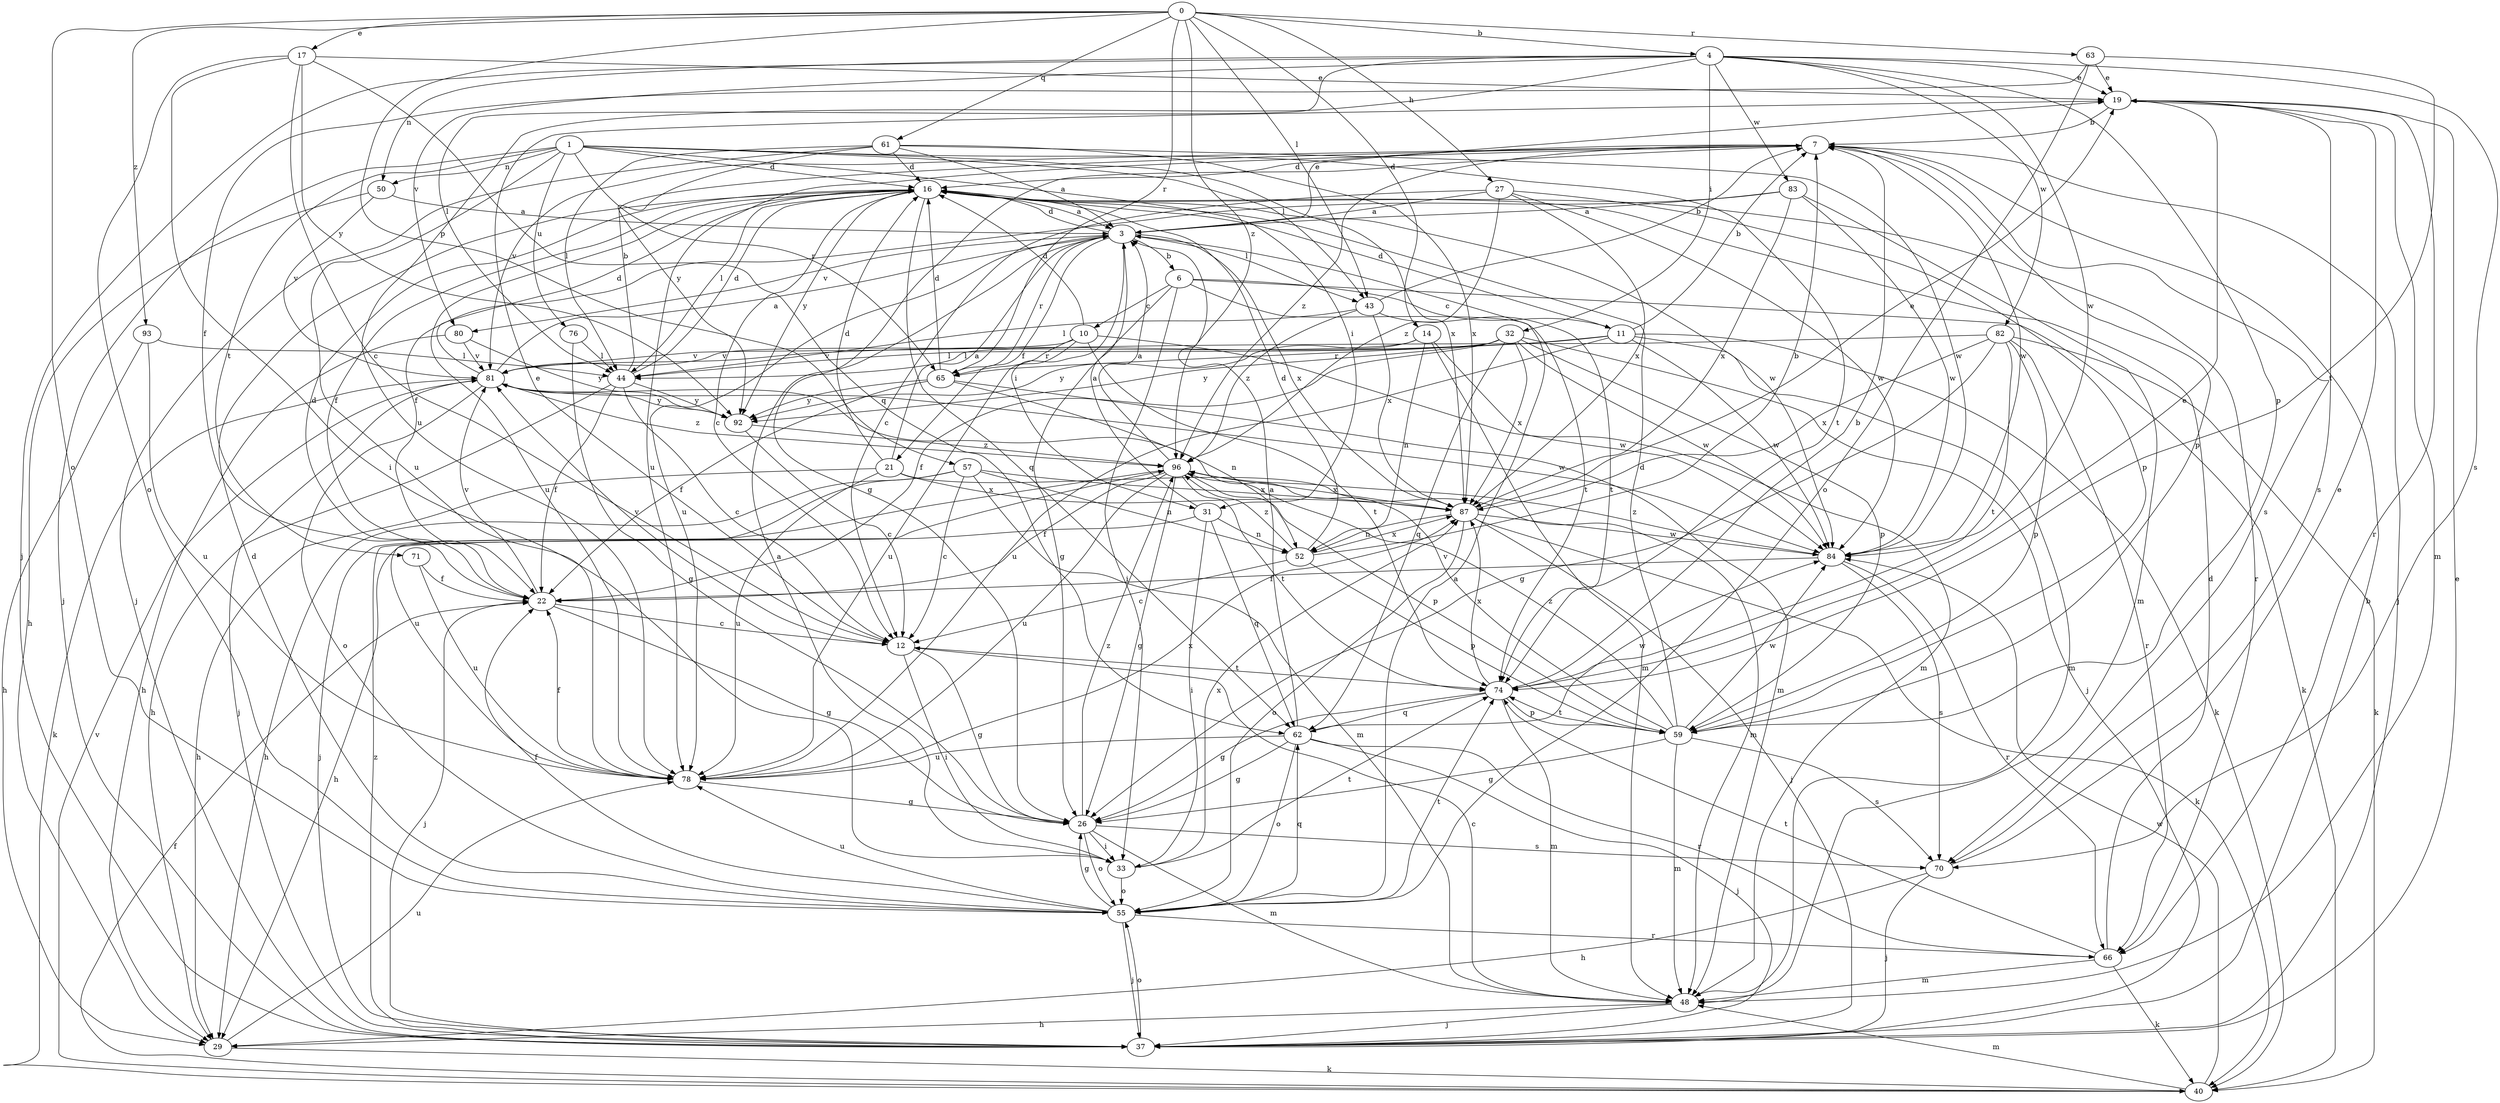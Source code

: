 strict digraph  {
0;
1;
3;
4;
6;
7;
10;
11;
12;
14;
16;
17;
19;
21;
22;
26;
27;
29;
31;
32;
33;
37;
40;
43;
44;
48;
50;
52;
55;
57;
59;
61;
62;
63;
65;
66;
70;
71;
74;
76;
78;
80;
81;
82;
83;
84;
87;
92;
93;
96;
0 -> 4  [label=b];
0 -> 14  [label=d];
0 -> 17  [label=e];
0 -> 27  [label=h];
0 -> 43  [label=l];
0 -> 55  [label=o];
0 -> 57  [label=p];
0 -> 61  [label=q];
0 -> 63  [label=r];
0 -> 65  [label=r];
0 -> 93  [label=z];
0 -> 96  [label=z];
1 -> 16  [label=d];
1 -> 31  [label=i];
1 -> 37  [label=j];
1 -> 43  [label=l];
1 -> 50  [label=n];
1 -> 65  [label=r];
1 -> 71  [label=t];
1 -> 74  [label=t];
1 -> 76  [label=u];
1 -> 78  [label=u];
1 -> 87  [label=x];
3 -> 6  [label=b];
3 -> 16  [label=d];
3 -> 19  [label=e];
3 -> 21  [label=f];
3 -> 31  [label=i];
3 -> 43  [label=l];
3 -> 65  [label=r];
3 -> 78  [label=u];
3 -> 80  [label=v];
3 -> 87  [label=x];
4 -> 19  [label=e];
4 -> 32  [label=i];
4 -> 37  [label=j];
4 -> 44  [label=l];
4 -> 50  [label=n];
4 -> 59  [label=p];
4 -> 70  [label=s];
4 -> 78  [label=u];
4 -> 80  [label=v];
4 -> 82  [label=w];
4 -> 83  [label=w];
4 -> 84  [label=w];
6 -> 10  [label=c];
6 -> 11  [label=c];
6 -> 26  [label=g];
6 -> 33  [label=i];
6 -> 40  [label=k];
6 -> 74  [label=t];
7 -> 16  [label=d];
7 -> 26  [label=g];
7 -> 37  [label=j];
7 -> 59  [label=p];
7 -> 70  [label=s];
7 -> 78  [label=u];
7 -> 81  [label=v];
7 -> 84  [label=w];
7 -> 96  [label=z];
10 -> 16  [label=d];
10 -> 48  [label=m];
10 -> 65  [label=r];
10 -> 74  [label=t];
10 -> 78  [label=u];
10 -> 81  [label=v];
11 -> 7  [label=b];
11 -> 16  [label=d];
11 -> 40  [label=k];
11 -> 48  [label=m];
11 -> 65  [label=r];
11 -> 78  [label=u];
11 -> 81  [label=v];
11 -> 84  [label=w];
12 -> 19  [label=e];
12 -> 26  [label=g];
12 -> 33  [label=i];
12 -> 74  [label=t];
12 -> 81  [label=v];
14 -> 48  [label=m];
14 -> 52  [label=n];
14 -> 81  [label=v];
14 -> 84  [label=w];
14 -> 92  [label=y];
16 -> 3  [label=a];
16 -> 12  [label=c];
16 -> 22  [label=f];
16 -> 44  [label=l];
16 -> 62  [label=q];
16 -> 66  [label=r];
16 -> 78  [label=u];
16 -> 84  [label=w];
16 -> 92  [label=y];
17 -> 12  [label=c];
17 -> 19  [label=e];
17 -> 33  [label=i];
17 -> 55  [label=o];
17 -> 62  [label=q];
17 -> 92  [label=y];
19 -> 7  [label=b];
19 -> 48  [label=m];
19 -> 66  [label=r];
19 -> 70  [label=s];
21 -> 3  [label=a];
21 -> 16  [label=d];
21 -> 29  [label=h];
21 -> 48  [label=m];
21 -> 78  [label=u];
21 -> 87  [label=x];
22 -> 12  [label=c];
22 -> 16  [label=d];
22 -> 26  [label=g];
22 -> 37  [label=j];
22 -> 81  [label=v];
26 -> 33  [label=i];
26 -> 48  [label=m];
26 -> 55  [label=o];
26 -> 70  [label=s];
26 -> 96  [label=z];
27 -> 3  [label=a];
27 -> 12  [label=c];
27 -> 59  [label=p];
27 -> 84  [label=w];
27 -> 87  [label=x];
27 -> 96  [label=z];
29 -> 40  [label=k];
29 -> 78  [label=u];
31 -> 3  [label=a];
31 -> 29  [label=h];
31 -> 33  [label=i];
31 -> 52  [label=n];
31 -> 62  [label=q];
32 -> 22  [label=f];
32 -> 37  [label=j];
32 -> 44  [label=l];
32 -> 59  [label=p];
32 -> 62  [label=q];
32 -> 84  [label=w];
32 -> 87  [label=x];
32 -> 92  [label=y];
33 -> 3  [label=a];
33 -> 55  [label=o];
33 -> 74  [label=t];
33 -> 87  [label=x];
37 -> 7  [label=b];
37 -> 19  [label=e];
37 -> 55  [label=o];
37 -> 96  [label=z];
40 -> 22  [label=f];
40 -> 48  [label=m];
40 -> 81  [label=v];
40 -> 84  [label=w];
43 -> 7  [label=b];
43 -> 44  [label=l];
43 -> 74  [label=t];
43 -> 87  [label=x];
43 -> 96  [label=z];
44 -> 7  [label=b];
44 -> 12  [label=c];
44 -> 16  [label=d];
44 -> 22  [label=f];
44 -> 29  [label=h];
44 -> 92  [label=y];
48 -> 12  [label=c];
48 -> 29  [label=h];
48 -> 37  [label=j];
50 -> 3  [label=a];
50 -> 29  [label=h];
50 -> 81  [label=v];
52 -> 7  [label=b];
52 -> 12  [label=c];
52 -> 16  [label=d];
52 -> 59  [label=p];
52 -> 87  [label=x];
52 -> 96  [label=z];
55 -> 3  [label=a];
55 -> 16  [label=d];
55 -> 22  [label=f];
55 -> 26  [label=g];
55 -> 37  [label=j];
55 -> 62  [label=q];
55 -> 66  [label=r];
55 -> 74  [label=t];
55 -> 78  [label=u];
57 -> 12  [label=c];
57 -> 29  [label=h];
57 -> 48  [label=m];
57 -> 52  [label=n];
57 -> 78  [label=u];
57 -> 87  [label=x];
59 -> 16  [label=d];
59 -> 26  [label=g];
59 -> 48  [label=m];
59 -> 70  [label=s];
59 -> 74  [label=t];
59 -> 81  [label=v];
59 -> 84  [label=w];
59 -> 96  [label=z];
61 -> 3  [label=a];
61 -> 16  [label=d];
61 -> 37  [label=j];
61 -> 44  [label=l];
61 -> 84  [label=w];
61 -> 87  [label=x];
61 -> 92  [label=y];
62 -> 3  [label=a];
62 -> 26  [label=g];
62 -> 37  [label=j];
62 -> 55  [label=o];
62 -> 66  [label=r];
62 -> 78  [label=u];
62 -> 84  [label=w];
63 -> 19  [label=e];
63 -> 22  [label=f];
63 -> 55  [label=o];
63 -> 74  [label=t];
65 -> 16  [label=d];
65 -> 22  [label=f];
65 -> 48  [label=m];
65 -> 52  [label=n];
65 -> 92  [label=y];
66 -> 16  [label=d];
66 -> 40  [label=k];
66 -> 48  [label=m];
66 -> 74  [label=t];
70 -> 19  [label=e];
70 -> 29  [label=h];
70 -> 37  [label=j];
71 -> 22  [label=f];
71 -> 78  [label=u];
74 -> 7  [label=b];
74 -> 19  [label=e];
74 -> 26  [label=g];
74 -> 48  [label=m];
74 -> 59  [label=p];
74 -> 62  [label=q];
74 -> 87  [label=x];
76 -> 26  [label=g];
76 -> 44  [label=l];
78 -> 22  [label=f];
78 -> 26  [label=g];
78 -> 87  [label=x];
80 -> 29  [label=h];
80 -> 81  [label=v];
80 -> 92  [label=y];
81 -> 3  [label=a];
81 -> 16  [label=d];
81 -> 37  [label=j];
81 -> 40  [label=k];
81 -> 55  [label=o];
81 -> 84  [label=w];
81 -> 92  [label=y];
81 -> 96  [label=z];
82 -> 26  [label=g];
82 -> 40  [label=k];
82 -> 44  [label=l];
82 -> 59  [label=p];
82 -> 66  [label=r];
82 -> 74  [label=t];
82 -> 87  [label=x];
83 -> 3  [label=a];
83 -> 22  [label=f];
83 -> 48  [label=m];
83 -> 84  [label=w];
83 -> 87  [label=x];
84 -> 22  [label=f];
84 -> 66  [label=r];
84 -> 70  [label=s];
84 -> 96  [label=z];
87 -> 19  [label=e];
87 -> 37  [label=j];
87 -> 40  [label=k];
87 -> 52  [label=n];
87 -> 55  [label=o];
87 -> 84  [label=w];
92 -> 12  [label=c];
92 -> 96  [label=z];
93 -> 29  [label=h];
93 -> 44  [label=l];
93 -> 78  [label=u];
96 -> 3  [label=a];
96 -> 22  [label=f];
96 -> 26  [label=g];
96 -> 37  [label=j];
96 -> 59  [label=p];
96 -> 74  [label=t];
96 -> 78  [label=u];
96 -> 87  [label=x];
}
